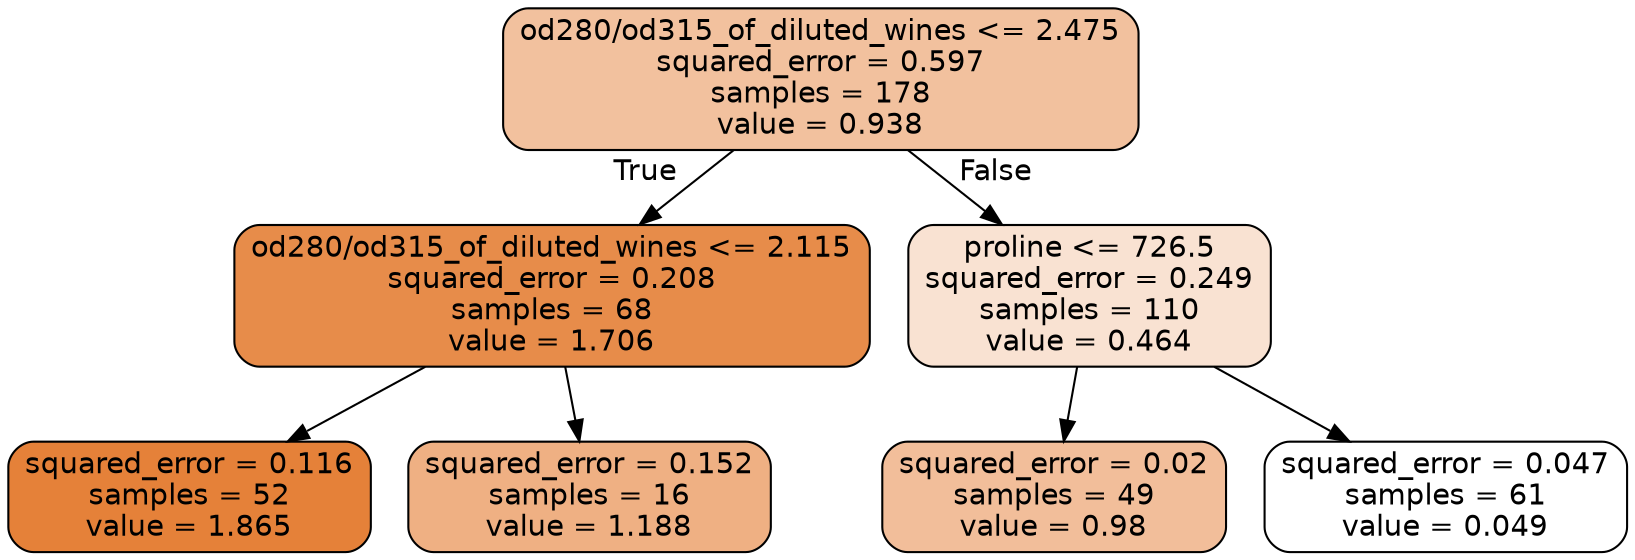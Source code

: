 digraph Tree {
node [shape=box, style="filled, rounded", color="black", fontname="helvetica"] ;
edge [fontname="helvetica"] ;
0 [label="od280/od315_of_diluted_wines <= 2.475\nsquared_error = 0.597\nsamples = 178\nvalue = 0.938", fillcolor="#f2c19e"] ;
1 [label="od280/od315_of_diluted_wines <= 2.115\nsquared_error = 0.208\nsamples = 68\nvalue = 1.706", fillcolor="#e78c4a"] ;
0 -> 1 [labeldistance=2.5, labelangle=45, headlabel="True"] ;
2 [label="squared_error = 0.116\nsamples = 52\nvalue = 1.865", fillcolor="#e58139"] ;
1 -> 2 ;
3 [label="squared_error = 0.152\nsamples = 16\nvalue = 1.188", fillcolor="#efb083"] ;
1 -> 3 ;
4 [label="proline <= 726.5\nsquared_error = 0.249\nsamples = 110\nvalue = 0.464", fillcolor="#f9e2d2"] ;
0 -> 4 [labeldistance=2.5, labelangle=-45, headlabel="False"] ;
5 [label="squared_error = 0.02\nsamples = 49\nvalue = 0.98", fillcolor="#f2be9a"] ;
4 -> 5 ;
6 [label="squared_error = 0.047\nsamples = 61\nvalue = 0.049", fillcolor="#ffffff"] ;
4 -> 6 ;
}